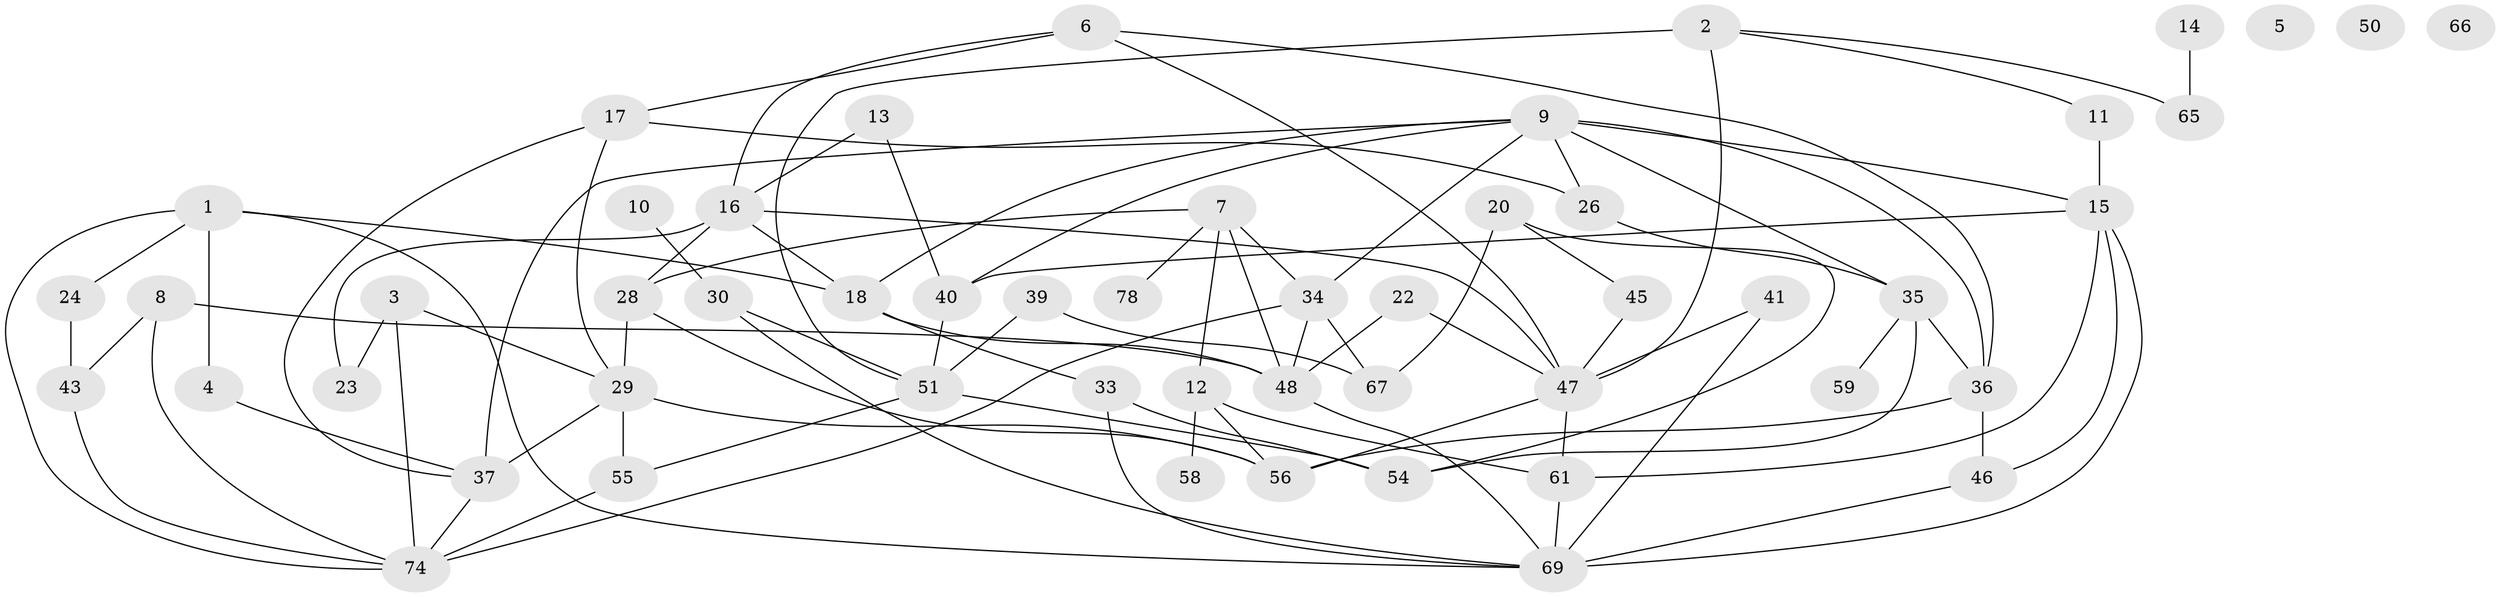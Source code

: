 // Generated by graph-tools (version 1.1) at 2025/23/03/03/25 07:23:24]
// undirected, 53 vertices, 94 edges
graph export_dot {
graph [start="1"]
  node [color=gray90,style=filled];
  1 [super="+60"];
  2 [super="+83"];
  3 [super="+52"];
  4;
  5;
  6 [super="+68"];
  7 [super="+21"];
  8 [super="+25"];
  9 [super="+19"];
  10;
  11 [super="+31"];
  12 [super="+71"];
  13;
  14;
  15 [super="+77"];
  16 [super="+27"];
  17 [super="+72"];
  18 [super="+42"];
  20;
  22;
  23 [super="+49"];
  24 [super="+53"];
  26;
  28;
  29 [super="+32"];
  30;
  33 [super="+38"];
  34 [super="+63"];
  35 [super="+64"];
  36 [super="+82"];
  37;
  39 [super="+44"];
  40 [super="+79"];
  41;
  43;
  45;
  46;
  47 [super="+81"];
  48 [super="+73"];
  50;
  51 [super="+75"];
  54 [super="+62"];
  55;
  56 [super="+57"];
  58;
  59;
  61 [super="+80"];
  65;
  66;
  67;
  69 [super="+70"];
  74 [super="+76"];
  78;
  1 -- 74;
  1 -- 4;
  1 -- 18;
  1 -- 69;
  1 -- 24;
  2 -- 11;
  2 -- 47 [weight=2];
  2 -- 65;
  2 -- 51;
  3 -- 29;
  3 -- 74;
  3 -- 23;
  4 -- 37;
  6 -- 16;
  6 -- 36;
  6 -- 47;
  6 -- 17;
  7 -- 28;
  7 -- 34;
  7 -- 48 [weight=2];
  7 -- 78;
  7 -- 12;
  8 -- 48;
  8 -- 43;
  8 -- 74;
  9 -- 26;
  9 -- 37;
  9 -- 40;
  9 -- 18;
  9 -- 34;
  9 -- 35;
  9 -- 15;
  9 -- 36;
  10 -- 30;
  11 -- 15;
  12 -- 61;
  12 -- 58;
  12 -- 56;
  13 -- 40;
  13 -- 16;
  14 -- 65;
  15 -- 40;
  15 -- 46;
  15 -- 61;
  15 -- 69;
  16 -- 28;
  16 -- 18;
  16 -- 47;
  16 -- 23;
  17 -- 26;
  17 -- 37;
  17 -- 29;
  18 -- 33;
  18 -- 48;
  20 -- 45;
  20 -- 54;
  20 -- 67;
  22 -- 47;
  22 -- 48;
  24 -- 43;
  26 -- 35;
  28 -- 29;
  28 -- 56;
  29 -- 37;
  29 -- 56;
  29 -- 55;
  30 -- 51;
  30 -- 69;
  33 -- 54;
  33 -- 69;
  34 -- 67;
  34 -- 48;
  34 -- 74;
  35 -- 54;
  35 -- 59;
  35 -- 36;
  36 -- 46;
  36 -- 56;
  37 -- 74;
  39 -- 51;
  39 -- 67;
  40 -- 51;
  41 -- 47;
  41 -- 69;
  43 -- 74;
  45 -- 47;
  46 -- 69;
  47 -- 61;
  47 -- 56;
  48 -- 69;
  51 -- 55;
  51 -- 54;
  55 -- 74;
  61 -- 69;
}
